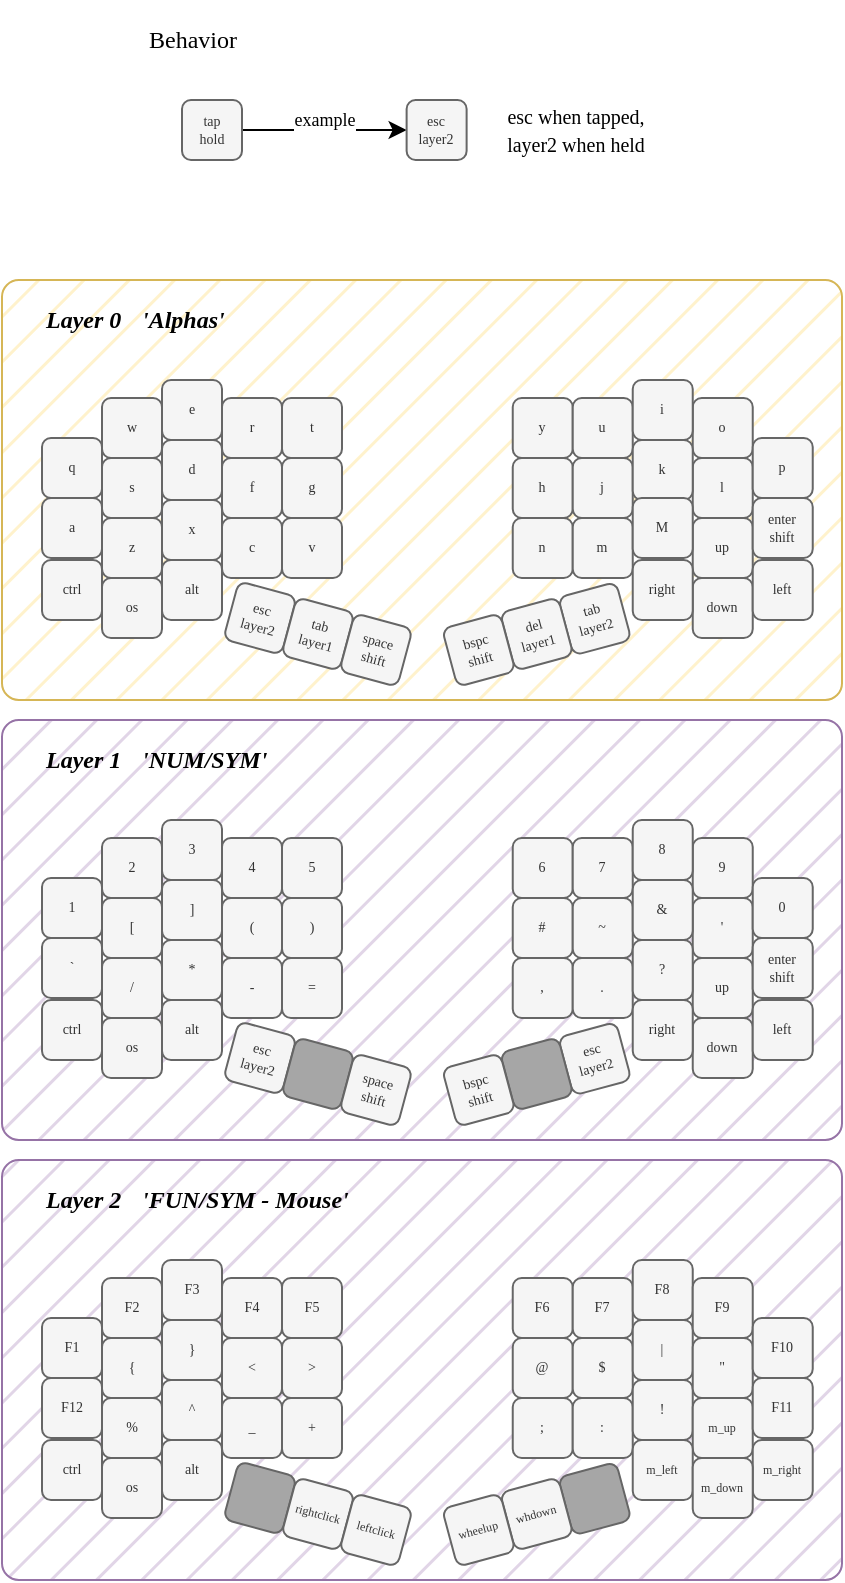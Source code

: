 <mxfile version="21.6.9" type="device">
  <diagram name="Pagina-1" id="CP48uRWRf2iVzJhP-7ib">
    <mxGraphModel dx="1155" dy="641" grid="1" gridSize="10" guides="1" tooltips="1" connect="1" arrows="1" fold="1" page="1" pageScale="1" pageWidth="827" pageHeight="1169" math="0" shadow="0">
      <root>
        <mxCell id="0" />
        <mxCell id="1" parent="0" />
        <mxCell id="P8fs_v2lmVW-Hmvv1wTS-100" value="" style="rounded=1;whiteSpace=wrap;html=1;shadow=0;arcSize=4;fillColor=#e1d5e7;strokeColor=#9673a6;glass=0;fillStyle=hatch;fontFamily=Poppins;fontSource=https%3A%2F%2Ffonts.googleapis.com%2Fcss%3Ffamily%3DPoppins;" parent="1" vertex="1">
          <mxGeometry x="100" y="640" width="420" height="210" as="geometry" />
        </mxCell>
        <mxCell id="W9po3mfyd_u9onLCYTtr-115" value="" style="group;fillStyle=hatch;rounded=1;arcSize=5;fontSize=7;fontFamily=Poppins;fontSource=https%3A%2F%2Ffonts.googleapis.com%2Fcss%3Ffamily%3DPoppins;" parent="1" vertex="1" connectable="0">
          <mxGeometry x="120" y="420" width="400" height="206.69" as="geometry" />
        </mxCell>
        <mxCell id="P8fs_v2lmVW-Hmvv1wTS-99" value="" style="rounded=1;whiteSpace=wrap;html=1;shadow=0;arcSize=4;fillColor=#e1d5e7;strokeColor=#9673a6;glass=0;fillStyle=hatch;fontFamily=Poppins;fontSource=https%3A%2F%2Ffonts.googleapis.com%2Fcss%3Ffamily%3DPoppins;" parent="W9po3mfyd_u9onLCYTtr-115" vertex="1">
          <mxGeometry x="-20" y="-2.22e-15" width="420" height="210" as="geometry" />
        </mxCell>
        <mxCell id="W9po3mfyd_u9onLCYTtr-72" value="," style="group;fontSize=7;verticalAlign=middle;fontStyle=0;fontFamily=Poppins;fontSource=https%3A%2F%2Ffonts.googleapis.com%2Fcss%3Ffamily%3DPoppins;" parent="W9po3mfyd_u9onLCYTtr-115" vertex="1" connectable="0">
          <mxGeometry x="199.999" y="59" width="185.371" height="144.371" as="geometry" />
        </mxCell>
        <mxCell id="W9po3mfyd_u9onLCYTtr-73" value="6" style="rounded=1;whiteSpace=wrap;html=1;fontSize=7;verticalAlign=middle;fontStyle=0;fontFamily=Poppins;fillColor=#f5f5f5;fontColor=#333333;strokeColor=#666666;fontSource=https%3A%2F%2Ffonts.googleapis.com%2Fcss%3Ffamily%3DPoppins;" parent="W9po3mfyd_u9onLCYTtr-72" vertex="1">
          <mxGeometry x="35.371" width="30" height="30" as="geometry" />
        </mxCell>
        <mxCell id="W9po3mfyd_u9onLCYTtr-74" value="#" style="rounded=1;whiteSpace=wrap;html=1;fontSize=7;verticalAlign=middle;fontStyle=0;fontFamily=Poppins;fillColor=#f5f5f5;fontColor=#333333;strokeColor=#666666;fontSource=https%3A%2F%2Ffonts.googleapis.com%2Fcss%3Ffamily%3DPoppins;" parent="W9po3mfyd_u9onLCYTtr-72" vertex="1">
          <mxGeometry x="35.371" y="30" width="30" height="30" as="geometry" />
        </mxCell>
        <mxCell id="W9po3mfyd_u9onLCYTtr-75" value="," style="rounded=1;whiteSpace=wrap;html=1;fontSize=7;verticalAlign=middle;fontStyle=0;fontFamily=Poppins;fillColor=#f5f5f5;fontColor=#333333;strokeColor=#666666;fontSource=https%3A%2F%2Ffonts.googleapis.com%2Fcss%3Ffamily%3DPoppins;" parent="W9po3mfyd_u9onLCYTtr-72" vertex="1">
          <mxGeometry x="35.371" y="60" width="30" height="30" as="geometry" />
        </mxCell>
        <mxCell id="W9po3mfyd_u9onLCYTtr-76" value="7" style="rounded=1;whiteSpace=wrap;html=1;fontSize=7;verticalAlign=middle;fontStyle=0;fontFamily=Poppins;fillColor=#f5f5f5;fontColor=#333333;strokeColor=#666666;fontSource=https%3A%2F%2Ffonts.googleapis.com%2Fcss%3Ffamily%3DPoppins;" parent="W9po3mfyd_u9onLCYTtr-72" vertex="1">
          <mxGeometry x="65.371" width="30" height="30" as="geometry" />
        </mxCell>
        <mxCell id="W9po3mfyd_u9onLCYTtr-77" value="~" style="rounded=1;whiteSpace=wrap;html=1;fontSize=7;verticalAlign=middle;fontStyle=0;fontFamily=Poppins;fillColor=#f5f5f5;fontColor=#333333;strokeColor=#666666;fontSource=https%3A%2F%2Ffonts.googleapis.com%2Fcss%3Ffamily%3DPoppins;" parent="W9po3mfyd_u9onLCYTtr-72" vertex="1">
          <mxGeometry x="65.371" y="30" width="30" height="30" as="geometry" />
        </mxCell>
        <mxCell id="W9po3mfyd_u9onLCYTtr-78" value="." style="rounded=1;whiteSpace=wrap;html=1;fontSize=7;verticalAlign=middle;fontStyle=0;fontFamily=Poppins;fillColor=#f5f5f5;fontColor=#333333;strokeColor=#666666;fontSource=https%3A%2F%2Ffonts.googleapis.com%2Fcss%3Ffamily%3DPoppins;" parent="W9po3mfyd_u9onLCYTtr-72" vertex="1">
          <mxGeometry x="65.371" y="60" width="30" height="30" as="geometry" />
        </mxCell>
        <mxCell id="W9po3mfyd_u9onLCYTtr-82" value="9" style="rounded=1;whiteSpace=wrap;html=1;fontSize=7;verticalAlign=middle;fontStyle=0;fontFamily=Poppins;fillColor=#f5f5f5;fontColor=#333333;strokeColor=#666666;fontSource=https%3A%2F%2Ffonts.googleapis.com%2Fcss%3Ffamily%3DPoppins;" parent="W9po3mfyd_u9onLCYTtr-72" vertex="1">
          <mxGeometry x="125.371" width="30" height="30" as="geometry" />
        </mxCell>
        <mxCell id="W9po3mfyd_u9onLCYTtr-83" value="&#39;" style="rounded=1;whiteSpace=wrap;html=1;fontSize=7;verticalAlign=middle;fontStyle=0;fontFamily=Poppins;fillColor=#f5f5f5;fontColor=#333333;strokeColor=#666666;fontSource=https%3A%2F%2Ffonts.googleapis.com%2Fcss%3Ffamily%3DPoppins;" parent="W9po3mfyd_u9onLCYTtr-72" vertex="1">
          <mxGeometry x="125.371" y="30" width="30" height="30" as="geometry" />
        </mxCell>
        <mxCell id="W9po3mfyd_u9onLCYTtr-84" value="up" style="rounded=1;whiteSpace=wrap;html=1;fontSize=7;verticalAlign=middle;fontStyle=0;fontFamily=Poppins;fillColor=#f5f5f5;fontColor=#333333;strokeColor=#666666;fontSource=https%3A%2F%2Ffonts.googleapis.com%2Fcss%3Ffamily%3DPoppins;" parent="W9po3mfyd_u9onLCYTtr-72" vertex="1">
          <mxGeometry x="125.371" y="60" width="30" height="30" as="geometry" />
        </mxCell>
        <mxCell id="W9po3mfyd_u9onLCYTtr-85" value="0" style="rounded=1;whiteSpace=wrap;html=1;fontSize=7;verticalAlign=middle;fontStyle=0;fontFamily=Poppins;fillColor=#f5f5f5;fontColor=#333333;strokeColor=#666666;fontSource=https%3A%2F%2Ffonts.googleapis.com%2Fcss%3Ffamily%3DPoppins;" parent="W9po3mfyd_u9onLCYTtr-72" vertex="1">
          <mxGeometry x="155.371" y="20" width="30" height="30" as="geometry" />
        </mxCell>
        <mxCell id="W9po3mfyd_u9onLCYTtr-86" value="enter&lt;br&gt;shift" style="rounded=1;whiteSpace=wrap;html=1;fontSize=7;verticalAlign=middle;fontStyle=0;fontFamily=Poppins;fillColor=#f5f5f5;fontColor=#333333;strokeColor=#666666;fontSource=https%3A%2F%2Ffonts.googleapis.com%2Fcss%3Ffamily%3DPoppins;" parent="W9po3mfyd_u9onLCYTtr-72" vertex="1">
          <mxGeometry x="155.37" y="50" width="30" height="30" as="geometry" />
        </mxCell>
        <mxCell id="W9po3mfyd_u9onLCYTtr-89" value="down" style="rounded=1;whiteSpace=wrap;html=1;fontSize=7;verticalAlign=middle;fontStyle=0;fontFamily=Poppins;fillColor=#f5f5f5;fontColor=#333333;strokeColor=#666666;fontSource=https%3A%2F%2Ffonts.googleapis.com%2Fcss%3Ffamily%3DPoppins;" parent="W9po3mfyd_u9onLCYTtr-72" vertex="1">
          <mxGeometry x="125.371" y="90" width="30" height="30" as="geometry" />
        </mxCell>
        <mxCell id="W9po3mfyd_u9onLCYTtr-90" value="esc&lt;br style=&quot;border-color: var(--border-color);&quot;&gt;layer2" style="rounded=1;whiteSpace=wrap;html=1;rotation=-15;fontSize=7;verticalAlign=middle;fontStyle=0;fontFamily=Poppins;fillColor=#f5f5f5;fontColor=#333333;strokeColor=#666666;fontSource=https%3A%2F%2Ffonts.googleapis.com%2Fcss%3Ffamily%3DPoppins;" parent="W9po3mfyd_u9onLCYTtr-72" vertex="1">
          <mxGeometry x="61.371" y="95.37" width="30" height="30" as="geometry" />
        </mxCell>
        <mxCell id="W9po3mfyd_u9onLCYTtr-91" value="" style="rounded=1;whiteSpace=wrap;html=1;rotation=-15;fontSize=7;verticalAlign=middle;fontStyle=0;fontFamily=Poppins;fillColor=#a6a6a6;fontColor=#333333;strokeColor=#666666;fontSource=https%3A%2F%2Ffonts.googleapis.com%2Fcss%3Ffamily%3DPoppins;" parent="W9po3mfyd_u9onLCYTtr-72" vertex="1">
          <mxGeometry x="32.371" y="103" width="30" height="30" as="geometry" />
        </mxCell>
        <mxCell id="W9po3mfyd_u9onLCYTtr-92" value="bspc&lt;br&gt;shift" style="rounded=1;whiteSpace=wrap;html=1;rotation=-15;fontSize=7;verticalAlign=middle;fontStyle=0;fontFamily=Poppins;fillColor=#f5f5f5;fontColor=#333333;strokeColor=#666666;fontSource=https%3A%2F%2Ffonts.googleapis.com%2Fcss%3Ffamily%3DPoppins;" parent="W9po3mfyd_u9onLCYTtr-72" vertex="1">
          <mxGeometry x="3.371" y="111" width="30" height="30" as="geometry" />
        </mxCell>
        <mxCell id="W9po3mfyd_u9onLCYTtr-93" value="" style="group;fontSize=7;verticalAlign=middle;fontStyle=0;fontFamily=Poppins;fontSource=https%3A%2F%2Ffonts.googleapis.com%2Fcss%3Ffamily%3DPoppins;" parent="W9po3mfyd_u9onLCYTtr-115" vertex="1" connectable="0">
          <mxGeometry y="59" width="185.371" height="144.371" as="geometry" />
        </mxCell>
        <mxCell id="W9po3mfyd_u9onLCYTtr-94" value="2" style="rounded=1;whiteSpace=wrap;html=1;container=0;fontSize=7;verticalAlign=middle;fontStyle=0;fontFamily=Poppins;fillColor=#f5f5f5;fontColor=#333333;strokeColor=#666666;fontSource=https%3A%2F%2Ffonts.googleapis.com%2Fcss%3Ffamily%3DPoppins;" parent="W9po3mfyd_u9onLCYTtr-93" vertex="1">
          <mxGeometry x="30" width="30" height="30" as="geometry" />
        </mxCell>
        <mxCell id="W9po3mfyd_u9onLCYTtr-95" value="[" style="rounded=1;whiteSpace=wrap;html=1;container=0;fontSize=7;verticalAlign=middle;fontStyle=0;fontFamily=Poppins;fillColor=#f5f5f5;fontColor=#333333;strokeColor=#666666;fontSource=https%3A%2F%2Ffonts.googleapis.com%2Fcss%3Ffamily%3DPoppins;" parent="W9po3mfyd_u9onLCYTtr-93" vertex="1">
          <mxGeometry x="30" y="30" width="30" height="30" as="geometry" />
        </mxCell>
        <mxCell id="W9po3mfyd_u9onLCYTtr-96" value="/" style="rounded=1;whiteSpace=wrap;html=1;container=0;fontSize=7;verticalAlign=middle;fontStyle=0;fontFamily=Poppins;fillColor=#f5f5f5;fontColor=#333333;strokeColor=#666666;fontSource=https%3A%2F%2Ffonts.googleapis.com%2Fcss%3Ffamily%3DPoppins;" parent="W9po3mfyd_u9onLCYTtr-93" vertex="1">
          <mxGeometry x="30" y="60" width="30" height="30" as="geometry" />
        </mxCell>
        <mxCell id="W9po3mfyd_u9onLCYTtr-100" value="4" style="rounded=1;whiteSpace=wrap;html=1;container=0;fontSize=7;verticalAlign=middle;fontStyle=0;fontFamily=Poppins;fillColor=#f5f5f5;fontColor=#333333;strokeColor=#666666;fontSource=https%3A%2F%2Ffonts.googleapis.com%2Fcss%3Ffamily%3DPoppins;" parent="W9po3mfyd_u9onLCYTtr-93" vertex="1">
          <mxGeometry x="90" width="30" height="30" as="geometry" />
        </mxCell>
        <mxCell id="W9po3mfyd_u9onLCYTtr-101" value="(" style="rounded=1;whiteSpace=wrap;html=1;container=0;fontSize=7;verticalAlign=middle;fontStyle=0;fontFamily=Poppins;fillColor=#f5f5f5;fontColor=#333333;strokeColor=#666666;fontSource=https%3A%2F%2Ffonts.googleapis.com%2Fcss%3Ffamily%3DPoppins;" parent="W9po3mfyd_u9onLCYTtr-93" vertex="1">
          <mxGeometry x="90" y="30" width="30" height="30" as="geometry" />
        </mxCell>
        <mxCell id="W9po3mfyd_u9onLCYTtr-102" value="-" style="rounded=1;whiteSpace=wrap;html=1;container=0;fontSize=7;verticalAlign=middle;fontStyle=0;fontFamily=Poppins;fillColor=#f5f5f5;fontColor=#333333;strokeColor=#666666;fontSource=https%3A%2F%2Ffonts.googleapis.com%2Fcss%3Ffamily%3DPoppins;" parent="W9po3mfyd_u9onLCYTtr-93" vertex="1">
          <mxGeometry x="90" y="60" width="30" height="30" as="geometry" />
        </mxCell>
        <mxCell id="W9po3mfyd_u9onLCYTtr-103" value="5" style="rounded=1;whiteSpace=wrap;html=1;container=0;fontSize=7;verticalAlign=middle;fontStyle=0;fontFamily=Poppins;fillColor=#f5f5f5;fontColor=#333333;strokeColor=#666666;fontSource=https%3A%2F%2Ffonts.googleapis.com%2Fcss%3Ffamily%3DPoppins;" parent="W9po3mfyd_u9onLCYTtr-93" vertex="1">
          <mxGeometry x="120" width="30" height="30" as="geometry" />
        </mxCell>
        <mxCell id="W9po3mfyd_u9onLCYTtr-104" value=")" style="rounded=1;whiteSpace=wrap;html=1;container=0;fontSize=7;verticalAlign=middle;fontStyle=0;fontFamily=Poppins;fillColor=#f5f5f5;fontColor=#333333;strokeColor=#666666;fontSource=https%3A%2F%2Ffonts.googleapis.com%2Fcss%3Ffamily%3DPoppins;" parent="W9po3mfyd_u9onLCYTtr-93" vertex="1">
          <mxGeometry x="120" y="30" width="30" height="30" as="geometry" />
        </mxCell>
        <mxCell id="W9po3mfyd_u9onLCYTtr-105" value="=" style="rounded=1;whiteSpace=wrap;html=1;container=0;fontSize=7;verticalAlign=middle;fontStyle=0;fontFamily=Poppins;fillColor=#f5f5f5;fontColor=#333333;strokeColor=#666666;fontSource=https%3A%2F%2Ffonts.googleapis.com%2Fcss%3Ffamily%3DPoppins;" parent="W9po3mfyd_u9onLCYTtr-93" vertex="1">
          <mxGeometry x="120" y="60" width="30" height="30" as="geometry" />
        </mxCell>
        <mxCell id="W9po3mfyd_u9onLCYTtr-106" value="1" style="rounded=1;whiteSpace=wrap;html=1;container=0;fontSize=7;verticalAlign=middle;fontStyle=0;fontFamily=Poppins;fillColor=#f5f5f5;fontColor=#333333;strokeColor=#666666;fontSource=https%3A%2F%2Ffonts.googleapis.com%2Fcss%3Ffamily%3DPoppins;" parent="W9po3mfyd_u9onLCYTtr-93" vertex="1">
          <mxGeometry y="20" width="30" height="30" as="geometry" />
        </mxCell>
        <mxCell id="W9po3mfyd_u9onLCYTtr-107" value="`" style="rounded=1;whiteSpace=wrap;html=1;container=0;fontSize=7;verticalAlign=middle;fontStyle=0;fontFamily=Poppins;fillColor=#f5f5f5;fontColor=#333333;strokeColor=#666666;fontSource=https%3A%2F%2Ffonts.googleapis.com%2Fcss%3Ffamily%3DPoppins;" parent="W9po3mfyd_u9onLCYTtr-93" vertex="1">
          <mxGeometry y="50" width="30" height="30" as="geometry" />
        </mxCell>
        <mxCell id="W9po3mfyd_u9onLCYTtr-109" value="os" style="rounded=1;whiteSpace=wrap;html=1;container=0;fontSize=7;verticalAlign=middle;fontStyle=0;fontFamily=Poppins;fillColor=#f5f5f5;fontColor=#333333;strokeColor=#666666;fontSource=https%3A%2F%2Ffonts.googleapis.com%2Fcss%3Ffamily%3DPoppins;" parent="W9po3mfyd_u9onLCYTtr-93" vertex="1">
          <mxGeometry x="30" y="90" width="30" height="30" as="geometry" />
        </mxCell>
        <mxCell id="W9po3mfyd_u9onLCYTtr-111" value="esc&lt;br style=&quot;border-color: var(--border-color);&quot;&gt;layer2" style="rounded=1;whiteSpace=wrap;html=1;rotation=15;container=0;fontSize=7;verticalAlign=middle;fontStyle=0;fontFamily=Poppins;fillColor=#f5f5f5;fontColor=#333333;strokeColor=#666666;fontSource=https%3A%2F%2Ffonts.googleapis.com%2Fcss%3Ffamily%3DPoppins;" parent="W9po3mfyd_u9onLCYTtr-93" vertex="1">
          <mxGeometry x="94" y="95" width="30" height="30" as="geometry" />
        </mxCell>
        <mxCell id="W9po3mfyd_u9onLCYTtr-112" value="&lt;br style=&quot;border-color: var(--border-color); font-size: 7px;&quot;&gt;" style="rounded=1;whiteSpace=wrap;html=1;rotation=15;container=0;fontSize=7;verticalAlign=middle;fontStyle=0;fontFamily=Poppins;fillColor=#a6a6a6;fontColor=#333333;strokeColor=#666666;fontSource=https%3A%2F%2Ffonts.googleapis.com%2Fcss%3Ffamily%3DPoppins;" parent="W9po3mfyd_u9onLCYTtr-93" vertex="1">
          <mxGeometry x="123" y="103" width="30" height="30" as="geometry" />
        </mxCell>
        <mxCell id="W9po3mfyd_u9onLCYTtr-113" value="space&lt;br&gt;shift" style="rounded=1;whiteSpace=wrap;html=1;rotation=15;container=0;fontSize=7;verticalAlign=middle;fontStyle=0;fontFamily=Poppins;fillColor=#f5f5f5;fontColor=#333333;strokeColor=#666666;fontSource=https%3A%2F%2Ffonts.googleapis.com%2Fcss%3Ffamily%3DPoppins;" parent="W9po3mfyd_u9onLCYTtr-93" vertex="1">
          <mxGeometry x="152" y="111" width="30" height="30" as="geometry" />
        </mxCell>
        <mxCell id="W9po3mfyd_u9onLCYTtr-114" value="Layer 1&lt;span style=&quot;white-space: pre;&quot;&gt;&#x9;&lt;/span&gt;&#39;NUM/SYM&#39;" style="text;html=1;verticalAlign=middle;align=left;fontFamily=Poppins;fontSource=https%3A%2F%2Ffonts.googleapis.com%2Fcss%3Ffamily%3DPoppins;fontStyle=3" parent="W9po3mfyd_u9onLCYTtr-115" vertex="1">
          <mxGeometry width="200" height="40" as="geometry" />
        </mxCell>
        <mxCell id="W9po3mfyd_u9onLCYTtr-108" value="ctrl" style="rounded=1;whiteSpace=wrap;html=1;container=0;fontSize=7;verticalAlign=middle;fontStyle=0;fontFamily=Poppins;fillColor=#f5f5f5;fontColor=#333333;strokeColor=#666666;fontSource=https%3A%2F%2Ffonts.googleapis.com%2Fcss%3Ffamily%3DPoppins;" parent="W9po3mfyd_u9onLCYTtr-115" vertex="1">
          <mxGeometry y="140" width="30" height="30" as="geometry" />
        </mxCell>
        <mxCell id="W9po3mfyd_u9onLCYTtr-110" value="alt" style="rounded=1;whiteSpace=wrap;html=1;container=0;fontSize=7;verticalAlign=middle;fontStyle=0;fontFamily=Poppins;fillColor=#f5f5f5;fontColor=#333333;strokeColor=#666666;fontSource=https%3A%2F%2Ffonts.googleapis.com%2Fcss%3Ffamily%3DPoppins;" parent="W9po3mfyd_u9onLCYTtr-115" vertex="1">
          <mxGeometry x="60" y="140" width="30" height="30" as="geometry" />
        </mxCell>
        <mxCell id="W9po3mfyd_u9onLCYTtr-99" value="*" style="rounded=1;whiteSpace=wrap;html=1;container=0;fontSize=7;verticalAlign=middle;fontStyle=0;fontFamily=Poppins;fillColor=#f5f5f5;fontColor=#333333;strokeColor=#666666;fontSource=https%3A%2F%2Ffonts.googleapis.com%2Fcss%3Ffamily%3DPoppins;" parent="W9po3mfyd_u9onLCYTtr-115" vertex="1">
          <mxGeometry x="60" y="110" width="30" height="30" as="geometry" />
        </mxCell>
        <mxCell id="W9po3mfyd_u9onLCYTtr-98" value="]" style="rounded=1;whiteSpace=wrap;html=1;container=0;fontSize=7;verticalAlign=middle;fontStyle=0;fontFamily=Poppins;fillColor=#f5f5f5;fontColor=#333333;strokeColor=#666666;fontSource=https%3A%2F%2Ffonts.googleapis.com%2Fcss%3Ffamily%3DPoppins;" parent="W9po3mfyd_u9onLCYTtr-115" vertex="1">
          <mxGeometry x="60" y="80" width="30" height="30" as="geometry" />
        </mxCell>
        <mxCell id="W9po3mfyd_u9onLCYTtr-97" value="3" style="rounded=1;whiteSpace=wrap;html=1;container=0;fontSize=7;verticalAlign=middle;fontStyle=0;fontFamily=Poppins;fillColor=#f5f5f5;fontColor=#333333;strokeColor=#666666;fontSource=https%3A%2F%2Ffonts.googleapis.com%2Fcss%3Ffamily%3DPoppins;" parent="W9po3mfyd_u9onLCYTtr-115" vertex="1">
          <mxGeometry x="60" y="50" width="30" height="30" as="geometry" />
        </mxCell>
        <mxCell id="W9po3mfyd_u9onLCYTtr-87" value="left" style="rounded=1;whiteSpace=wrap;html=1;fontSize=7;verticalAlign=middle;fontStyle=0;fontFamily=Poppins;fillColor=#f5f5f5;fontColor=#333333;strokeColor=#666666;fontSource=https%3A%2F%2Ffonts.googleapis.com%2Fcss%3Ffamily%3DPoppins;" parent="W9po3mfyd_u9onLCYTtr-115" vertex="1">
          <mxGeometry x="355.37" y="140" width="30" height="30" as="geometry" />
        </mxCell>
        <mxCell id="W9po3mfyd_u9onLCYTtr-88" value="right" style="rounded=1;whiteSpace=wrap;html=1;fontSize=7;verticalAlign=middle;fontStyle=0;fontFamily=Poppins;fillColor=#f5f5f5;fontColor=#333333;strokeColor=#666666;fontSource=https%3A%2F%2Ffonts.googleapis.com%2Fcss%3Ffamily%3DPoppins;" parent="W9po3mfyd_u9onLCYTtr-115" vertex="1">
          <mxGeometry x="295.37" y="140" width="30" height="30" as="geometry" />
        </mxCell>
        <mxCell id="W9po3mfyd_u9onLCYTtr-81" value="?" style="rounded=1;whiteSpace=wrap;html=1;fontSize=7;verticalAlign=middle;fontStyle=0;fontFamily=Poppins;fillColor=#f5f5f5;fontColor=#333333;strokeColor=#666666;fontSource=https%3A%2F%2Ffonts.googleapis.com%2Fcss%3Ffamily%3DPoppins;" parent="W9po3mfyd_u9onLCYTtr-115" vertex="1">
          <mxGeometry x="295.37" y="110" width="30" height="30" as="geometry" />
        </mxCell>
        <mxCell id="W9po3mfyd_u9onLCYTtr-80" value="&amp;amp;" style="rounded=1;whiteSpace=wrap;html=1;fontSize=7;verticalAlign=middle;fontStyle=0;fontFamily=Poppins;fillColor=#f5f5f5;fontColor=#333333;strokeColor=#666666;fontSource=https%3A%2F%2Ffonts.googleapis.com%2Fcss%3Ffamily%3DPoppins;" parent="W9po3mfyd_u9onLCYTtr-115" vertex="1">
          <mxGeometry x="295.37" y="80" width="30" height="30" as="geometry" />
        </mxCell>
        <mxCell id="W9po3mfyd_u9onLCYTtr-79" value="8" style="rounded=1;whiteSpace=wrap;html=1;fontSize=7;verticalAlign=middle;fontStyle=0;fontFamily=Poppins;fillColor=#f5f5f5;fontColor=#333333;strokeColor=#666666;fontSource=https%3A%2F%2Ffonts.googleapis.com%2Fcss%3Ffamily%3DPoppins;" parent="W9po3mfyd_u9onLCYTtr-115" vertex="1">
          <mxGeometry x="295.37" y="50" width="30" height="30" as="geometry" />
        </mxCell>
        <mxCell id="W9po3mfyd_u9onLCYTtr-116" value="" style="group;fillStyle=hatch;rounded=1;arcSize=6;glass=0;shadow=0;fontSize=7;fontFamily=Poppins;fontSource=https%3A%2F%2Ffonts.googleapis.com%2Fcss%3Ffamily%3DPoppins;" parent="1" vertex="1" connectable="0">
          <mxGeometry x="120" y="200" width="400" height="210" as="geometry" />
        </mxCell>
        <mxCell id="P8fs_v2lmVW-Hmvv1wTS-98" value="" style="rounded=1;whiteSpace=wrap;html=1;shadow=0;arcSize=4;fillColor=#fff2cc;strokeColor=#d6b656;glass=0;fillStyle=hatch;fontFamily=Poppins;fontSource=https%3A%2F%2Ffonts.googleapis.com%2Fcss%3Ffamily%3DPoppins;" parent="W9po3mfyd_u9onLCYTtr-116" vertex="1">
          <mxGeometry x="-20" width="420" height="210" as="geometry" />
        </mxCell>
        <mxCell id="W9po3mfyd_u9onLCYTtr-69" value="" style="group;fontSize=7;verticalAlign=middle;fontStyle=0;fontFamily=Poppins;fontSource=https%3A%2F%2Ffonts.googleapis.com%2Fcss%3Ffamily%3DPoppins;" parent="W9po3mfyd_u9onLCYTtr-116" vertex="1" connectable="0">
          <mxGeometry x="199.999" y="59" width="185.371" height="144.371" as="geometry" />
        </mxCell>
        <mxCell id="W9po3mfyd_u9onLCYTtr-47" value="y" style="rounded=1;whiteSpace=wrap;html=1;fontSize=7;verticalAlign=middle;fontStyle=0;fontFamily=Poppins;fillColor=#f5f5f5;fontColor=#333333;strokeColor=#666666;fontSource=https%3A%2F%2Ffonts.googleapis.com%2Fcss%3Ffamily%3DPoppins;" parent="W9po3mfyd_u9onLCYTtr-69" vertex="1">
          <mxGeometry x="35.371" width="30" height="30" as="geometry" />
        </mxCell>
        <mxCell id="W9po3mfyd_u9onLCYTtr-48" value="h" style="rounded=1;whiteSpace=wrap;html=1;fontSize=7;verticalAlign=middle;fontStyle=0;fontFamily=Poppins;fillColor=#f5f5f5;fontColor=#333333;strokeColor=#666666;fontSource=https%3A%2F%2Ffonts.googleapis.com%2Fcss%3Ffamily%3DPoppins;" parent="W9po3mfyd_u9onLCYTtr-69" vertex="1">
          <mxGeometry x="35.371" y="30" width="30" height="30" as="geometry" />
        </mxCell>
        <mxCell id="W9po3mfyd_u9onLCYTtr-49" value="n" style="rounded=1;whiteSpace=wrap;html=1;fontSize=7;verticalAlign=middle;fontStyle=0;fontFamily=Poppins;fillColor=#f5f5f5;fontColor=#333333;strokeColor=#666666;fontSource=https%3A%2F%2Ffonts.googleapis.com%2Fcss%3Ffamily%3DPoppins;" parent="W9po3mfyd_u9onLCYTtr-69" vertex="1">
          <mxGeometry x="35.371" y="60" width="30" height="30" as="geometry" />
        </mxCell>
        <mxCell id="W9po3mfyd_u9onLCYTtr-50" value="u" style="rounded=1;whiteSpace=wrap;html=1;fontSize=7;verticalAlign=middle;fontStyle=0;fontFamily=Poppins;fillColor=#f5f5f5;fontColor=#333333;strokeColor=#666666;fontSource=https%3A%2F%2Ffonts.googleapis.com%2Fcss%3Ffamily%3DPoppins;" parent="W9po3mfyd_u9onLCYTtr-69" vertex="1">
          <mxGeometry x="65.371" width="30" height="30" as="geometry" />
        </mxCell>
        <mxCell id="W9po3mfyd_u9onLCYTtr-51" value="j" style="rounded=1;whiteSpace=wrap;html=1;fontSize=7;verticalAlign=middle;fontStyle=0;fontFamily=Poppins;fillColor=#f5f5f5;fontColor=#333333;strokeColor=#666666;fontSource=https%3A%2F%2Ffonts.googleapis.com%2Fcss%3Ffamily%3DPoppins;" parent="W9po3mfyd_u9onLCYTtr-69" vertex="1">
          <mxGeometry x="65.371" y="30" width="30" height="30" as="geometry" />
        </mxCell>
        <mxCell id="W9po3mfyd_u9onLCYTtr-52" value="m" style="rounded=1;whiteSpace=wrap;html=1;fontSize=7;verticalAlign=middle;fontStyle=0;fontFamily=Poppins;fillColor=#f5f5f5;fontColor=#333333;strokeColor=#666666;fontSource=https%3A%2F%2Ffonts.googleapis.com%2Fcss%3Ffamily%3DPoppins;" parent="W9po3mfyd_u9onLCYTtr-69" vertex="1">
          <mxGeometry x="65.371" y="60" width="30" height="30" as="geometry" />
        </mxCell>
        <mxCell id="W9po3mfyd_u9onLCYTtr-56" value="o" style="rounded=1;whiteSpace=wrap;html=1;fontSize=7;verticalAlign=middle;fontStyle=0;fontFamily=Poppins;fillColor=#f5f5f5;fontColor=#333333;strokeColor=#666666;fontSource=https%3A%2F%2Ffonts.googleapis.com%2Fcss%3Ffamily%3DPoppins;" parent="W9po3mfyd_u9onLCYTtr-69" vertex="1">
          <mxGeometry x="125.371" width="30" height="30" as="geometry" />
        </mxCell>
        <mxCell id="W9po3mfyd_u9onLCYTtr-57" value="l" style="rounded=1;whiteSpace=wrap;html=1;fontSize=7;verticalAlign=middle;fontStyle=0;fontFamily=Poppins;fillColor=#f5f5f5;fontColor=#333333;strokeColor=#666666;fontSource=https%3A%2F%2Ffonts.googleapis.com%2Fcss%3Ffamily%3DPoppins;" parent="W9po3mfyd_u9onLCYTtr-69" vertex="1">
          <mxGeometry x="125.371" y="30" width="30" height="30" as="geometry" />
        </mxCell>
        <mxCell id="W9po3mfyd_u9onLCYTtr-58" value="up" style="rounded=1;whiteSpace=wrap;html=1;fontSize=7;verticalAlign=middle;fontStyle=0;fontFamily=Poppins;fillColor=#f5f5f5;fontColor=#333333;strokeColor=#666666;fontSource=https%3A%2F%2Ffonts.googleapis.com%2Fcss%3Ffamily%3DPoppins;" parent="W9po3mfyd_u9onLCYTtr-69" vertex="1">
          <mxGeometry x="125.371" y="60" width="30" height="30" as="geometry" />
        </mxCell>
        <mxCell id="W9po3mfyd_u9onLCYTtr-59" value="p" style="rounded=1;whiteSpace=wrap;html=1;fontSize=7;verticalAlign=middle;fontStyle=0;fontFamily=Poppins;fillColor=#f5f5f5;fontColor=#333333;strokeColor=#666666;fontSource=https%3A%2F%2Ffonts.googleapis.com%2Fcss%3Ffamily%3DPoppins;" parent="W9po3mfyd_u9onLCYTtr-69" vertex="1">
          <mxGeometry x="155.371" y="20" width="30" height="30" as="geometry" />
        </mxCell>
        <mxCell id="W9po3mfyd_u9onLCYTtr-60" value="enter&lt;br style=&quot;font-size: 7px;&quot;&gt;shift" style="rounded=1;whiteSpace=wrap;html=1;fontSize=7;verticalAlign=middle;fontStyle=0;fontFamily=Poppins;fillColor=#f5f5f5;fontColor=#333333;strokeColor=#666666;fontSource=https%3A%2F%2Ffonts.googleapis.com%2Fcss%3Ffamily%3DPoppins;" parent="W9po3mfyd_u9onLCYTtr-69" vertex="1">
          <mxGeometry x="155.37" y="50" width="30" height="30" as="geometry" />
        </mxCell>
        <mxCell id="W9po3mfyd_u9onLCYTtr-63" value="down" style="rounded=1;whiteSpace=wrap;html=1;fontSize=7;verticalAlign=middle;fontStyle=0;fontFamily=Poppins;fillColor=#f5f5f5;fontColor=#333333;strokeColor=#666666;fontSource=https%3A%2F%2Ffonts.googleapis.com%2Fcss%3Ffamily%3DPoppins;" parent="W9po3mfyd_u9onLCYTtr-69" vertex="1">
          <mxGeometry x="125.371" y="90" width="30" height="30" as="geometry" />
        </mxCell>
        <mxCell id="W9po3mfyd_u9onLCYTtr-64" value="tab&lt;br style=&quot;font-size: 7px;&quot;&gt;layer2" style="rounded=1;whiteSpace=wrap;html=1;rotation=-15;fontSize=7;verticalAlign=middle;fontStyle=0;fontFamily=Poppins;fillColor=#f5f5f5;fontColor=#333333;strokeColor=#666666;fontSource=https%3A%2F%2Ffonts.googleapis.com%2Fcss%3Ffamily%3DPoppins;" parent="W9po3mfyd_u9onLCYTtr-69" vertex="1">
          <mxGeometry x="61.371" y="95.37" width="30" height="30" as="geometry" />
        </mxCell>
        <mxCell id="W9po3mfyd_u9onLCYTtr-65" value="del&lt;br style=&quot;font-size: 7px;&quot;&gt;layer1" style="rounded=1;whiteSpace=wrap;html=1;rotation=-15;fontSize=7;verticalAlign=middle;fontStyle=0;fontFamily=Poppins;fillColor=#f5f5f5;fontColor=#333333;strokeColor=#666666;fontSource=https%3A%2F%2Ffonts.googleapis.com%2Fcss%3Ffamily%3DPoppins;" parent="W9po3mfyd_u9onLCYTtr-69" vertex="1">
          <mxGeometry x="32.371" y="103" width="30" height="30" as="geometry" />
        </mxCell>
        <mxCell id="W9po3mfyd_u9onLCYTtr-67" value="bspc&lt;br style=&quot;font-size: 7px;&quot;&gt;shift" style="rounded=1;whiteSpace=wrap;html=1;rotation=-15;fontSize=7;verticalAlign=middle;fontStyle=0;fontFamily=Poppins;fillColor=#f5f5f5;fontColor=#333333;strokeColor=#666666;fontSource=https%3A%2F%2Ffonts.googleapis.com%2Fcss%3Ffamily%3DPoppins;" parent="W9po3mfyd_u9onLCYTtr-69" vertex="1">
          <mxGeometry x="3.371" y="111" width="30" height="30" as="geometry" />
        </mxCell>
        <mxCell id="W9po3mfyd_u9onLCYTtr-71" value="Layer 0&lt;span style=&quot;white-space: pre;&quot;&gt;&#x9;&lt;/span&gt;&#39;Alphas&#39;" style="text;strokeColor=none;fillColor=none;html=1;verticalAlign=middle;align=left;fontFamily=Poppins;fontSource=https%3A%2F%2Ffonts.googleapis.com%2Fcss%3Ffamily%3DPoppins;fontStyle=3" parent="W9po3mfyd_u9onLCYTtr-116" vertex="1">
          <mxGeometry width="190" height="40" as="geometry" />
        </mxCell>
        <mxCell id="W9po3mfyd_u9onLCYTtr-53" value="i" style="rounded=1;whiteSpace=wrap;html=1;fontSize=7;verticalAlign=middle;fontStyle=0;fontFamily=Poppins;fillColor=#f5f5f5;fontColor=#333333;strokeColor=#666666;fontSource=https%3A%2F%2Ffonts.googleapis.com%2Fcss%3Ffamily%3DPoppins;" parent="W9po3mfyd_u9onLCYTtr-116" vertex="1">
          <mxGeometry x="295.37" y="50" width="30" height="30" as="geometry" />
        </mxCell>
        <mxCell id="W9po3mfyd_u9onLCYTtr-54" value="k" style="rounded=1;whiteSpace=wrap;html=1;fontSize=7;verticalAlign=middle;fontStyle=0;fontFamily=Poppins;fillColor=#f5f5f5;fontColor=#333333;strokeColor=#666666;fontSource=https%3A%2F%2Ffonts.googleapis.com%2Fcss%3Ffamily%3DPoppins;" parent="W9po3mfyd_u9onLCYTtr-116" vertex="1">
          <mxGeometry x="295.37" y="80" width="30" height="30" as="geometry" />
        </mxCell>
        <mxCell id="W9po3mfyd_u9onLCYTtr-55" value="M" style="rounded=1;whiteSpace=wrap;html=1;fontSize=7;verticalAlign=middle;fontStyle=0;fontFamily=Poppins;fillColor=#f5f5f5;fontColor=#333333;strokeColor=#666666;fontSource=https%3A%2F%2Ffonts.googleapis.com%2Fcss%3Ffamily%3DPoppins;" parent="W9po3mfyd_u9onLCYTtr-116" vertex="1">
          <mxGeometry x="295.37" y="109" width="30" height="30" as="geometry" />
        </mxCell>
        <mxCell id="W9po3mfyd_u9onLCYTtr-62" value="right" style="rounded=1;whiteSpace=wrap;html=1;fontSize=7;verticalAlign=middle;fontStyle=0;fontFamily=Poppins;fillColor=#f5f5f5;fontColor=#333333;strokeColor=#666666;fontSource=https%3A%2F%2Ffonts.googleapis.com%2Fcss%3Ffamily%3DPoppins;" parent="W9po3mfyd_u9onLCYTtr-116" vertex="1">
          <mxGeometry x="295.37" y="140" width="30" height="30" as="geometry" />
        </mxCell>
        <mxCell id="W9po3mfyd_u9onLCYTtr-61" value="left" style="rounded=1;whiteSpace=wrap;html=1;fontSize=7;verticalAlign=middle;fontStyle=0;fontFamily=Poppins;fillColor=#f5f5f5;fontColor=#333333;strokeColor=#666666;fontSource=https%3A%2F%2Ffonts.googleapis.com%2Fcss%3Ffamily%3DPoppins;" parent="W9po3mfyd_u9onLCYTtr-116" vertex="1">
          <mxGeometry x="355.37" y="140" width="30" height="30" as="geometry" />
        </mxCell>
        <mxCell id="MILP-HIRvvkqn21aa2Kt-2" value="" style="group" vertex="1" connectable="0" parent="W9po3mfyd_u9onLCYTtr-116">
          <mxGeometry y="50" width="185.371" height="153.371" as="geometry" />
        </mxCell>
        <mxCell id="W9po3mfyd_u9onLCYTtr-17" value="ctrl" style="rounded=1;whiteSpace=wrap;html=1;container=0;fontSize=7;verticalAlign=middle;fontStyle=0;fontFamily=Poppins;fillColor=#f5f5f5;fontColor=#333333;strokeColor=#666666;fontSource=https%3A%2F%2Ffonts.googleapis.com%2Fcss%3Ffamily%3DPoppins;" parent="MILP-HIRvvkqn21aa2Kt-2" vertex="1">
          <mxGeometry y="90" width="30" height="30" as="geometry" />
        </mxCell>
        <mxCell id="MILP-HIRvvkqn21aa2Kt-1" value="" style="group" vertex="1" connectable="0" parent="MILP-HIRvvkqn21aa2Kt-2">
          <mxGeometry width="185.371" height="153.371" as="geometry" />
        </mxCell>
        <mxCell id="W9po3mfyd_u9onLCYTtr-70" value="" style="group;fontSize=7;verticalAlign=middle;fontStyle=0;fontFamily=Poppins;fontSource=https%3A%2F%2Ffonts.googleapis.com%2Fcss%3Ffamily%3DPoppins;" parent="MILP-HIRvvkqn21aa2Kt-1" vertex="1" connectable="0">
          <mxGeometry y="9" width="185.371" height="144.371" as="geometry" />
        </mxCell>
        <mxCell id="W9po3mfyd_u9onLCYTtr-1" value="w" style="rounded=1;whiteSpace=wrap;html=1;container=0;fontSize=7;verticalAlign=middle;fontStyle=0;fontFamily=Poppins;fillColor=#f5f5f5;fontColor=#333333;strokeColor=#666666;fontSource=https%3A%2F%2Ffonts.googleapis.com%2Fcss%3Ffamily%3DPoppins;" parent="W9po3mfyd_u9onLCYTtr-70" vertex="1">
          <mxGeometry x="30" width="30" height="30" as="geometry" />
        </mxCell>
        <mxCell id="W9po3mfyd_u9onLCYTtr-3" value="s" style="rounded=1;whiteSpace=wrap;html=1;container=0;fontSize=7;verticalAlign=middle;fontStyle=0;fontFamily=Poppins;fillColor=#f5f5f5;fontColor=#333333;strokeColor=#666666;fontSource=https%3A%2F%2Ffonts.googleapis.com%2Fcss%3Ffamily%3DPoppins;" parent="W9po3mfyd_u9onLCYTtr-70" vertex="1">
          <mxGeometry x="30" y="30" width="30" height="30" as="geometry" />
        </mxCell>
        <mxCell id="W9po3mfyd_u9onLCYTtr-4" value="z" style="rounded=1;whiteSpace=wrap;html=1;container=0;fontSize=7;verticalAlign=middle;fontStyle=0;fontFamily=Poppins;fillColor=#f5f5f5;fontColor=#333333;strokeColor=#666666;fontSource=https%3A%2F%2Ffonts.googleapis.com%2Fcss%3Ffamily%3DPoppins;" parent="W9po3mfyd_u9onLCYTtr-70" vertex="1">
          <mxGeometry x="30" y="60" width="30" height="30" as="geometry" />
        </mxCell>
        <mxCell id="W9po3mfyd_u9onLCYTtr-9" value="r" style="rounded=1;whiteSpace=wrap;html=1;container=0;fontSize=7;verticalAlign=middle;fontStyle=0;fontFamily=Poppins;fillColor=#f5f5f5;fontColor=#333333;strokeColor=#666666;fontSource=https%3A%2F%2Ffonts.googleapis.com%2Fcss%3Ffamily%3DPoppins;" parent="W9po3mfyd_u9onLCYTtr-70" vertex="1">
          <mxGeometry x="90" width="30" height="30" as="geometry" />
        </mxCell>
        <mxCell id="W9po3mfyd_u9onLCYTtr-10" value="f" style="rounded=1;whiteSpace=wrap;html=1;container=0;fontSize=7;verticalAlign=middle;fontStyle=0;fontFamily=Poppins;fillColor=#f5f5f5;fontColor=#333333;strokeColor=#666666;fontSource=https%3A%2F%2Ffonts.googleapis.com%2Fcss%3Ffamily%3DPoppins;" parent="W9po3mfyd_u9onLCYTtr-70" vertex="1">
          <mxGeometry x="90" y="30" width="30" height="30" as="geometry" />
        </mxCell>
        <mxCell id="W9po3mfyd_u9onLCYTtr-11" value="c" style="rounded=1;whiteSpace=wrap;html=1;container=0;fontSize=7;verticalAlign=middle;fontStyle=0;fontFamily=Poppins;fillColor=#f5f5f5;fontColor=#333333;strokeColor=#666666;fontSource=https%3A%2F%2Ffonts.googleapis.com%2Fcss%3Ffamily%3DPoppins;" parent="W9po3mfyd_u9onLCYTtr-70" vertex="1">
          <mxGeometry x="90" y="60" width="30" height="30" as="geometry" />
        </mxCell>
        <mxCell id="W9po3mfyd_u9onLCYTtr-12" value="t" style="rounded=1;whiteSpace=wrap;html=1;container=0;fontSize=7;verticalAlign=middle;fontStyle=0;fontFamily=Poppins;fillColor=#f5f5f5;fontColor=#333333;strokeColor=#666666;fontSource=https%3A%2F%2Ffonts.googleapis.com%2Fcss%3Ffamily%3DPoppins;" parent="W9po3mfyd_u9onLCYTtr-70" vertex="1">
          <mxGeometry x="120" width="30" height="30" as="geometry" />
        </mxCell>
        <mxCell id="W9po3mfyd_u9onLCYTtr-13" value="g" style="rounded=1;whiteSpace=wrap;html=1;container=0;fontSize=7;verticalAlign=middle;fontStyle=0;fontFamily=Poppins;fillColor=#f5f5f5;fontColor=#333333;strokeColor=#666666;fontSource=https%3A%2F%2Ffonts.googleapis.com%2Fcss%3Ffamily%3DPoppins;" parent="W9po3mfyd_u9onLCYTtr-70" vertex="1">
          <mxGeometry x="120" y="30" width="30" height="30" as="geometry" />
        </mxCell>
        <mxCell id="W9po3mfyd_u9onLCYTtr-14" value="v" style="rounded=1;whiteSpace=wrap;html=1;container=0;fontSize=7;verticalAlign=middle;fontStyle=0;fontFamily=Poppins;fillColor=#f5f5f5;fontColor=#333333;strokeColor=#666666;fontSource=https%3A%2F%2Ffonts.googleapis.com%2Fcss%3Ffamily%3DPoppins;" parent="W9po3mfyd_u9onLCYTtr-70" vertex="1">
          <mxGeometry x="120" y="60" width="30" height="30" as="geometry" />
        </mxCell>
        <mxCell id="W9po3mfyd_u9onLCYTtr-15" value="q" style="rounded=1;whiteSpace=wrap;html=1;container=0;fontSize=7;verticalAlign=middle;fontStyle=0;fontFamily=Poppins;fillColor=#f5f5f5;fontColor=#333333;strokeColor=#666666;fontSource=https%3A%2F%2Ffonts.googleapis.com%2Fcss%3Ffamily%3DPoppins;" parent="W9po3mfyd_u9onLCYTtr-70" vertex="1">
          <mxGeometry y="20" width="30" height="30" as="geometry" />
        </mxCell>
        <mxCell id="W9po3mfyd_u9onLCYTtr-16" value="a" style="rounded=1;whiteSpace=wrap;html=1;container=0;fontSize=7;verticalAlign=middle;fontStyle=0;fontFamily=Poppins;fillColor=#f5f5f5;fontColor=#333333;strokeColor=#666666;fontSource=https%3A%2F%2Ffonts.googleapis.com%2Fcss%3Ffamily%3DPoppins;" parent="W9po3mfyd_u9onLCYTtr-70" vertex="1">
          <mxGeometry y="50" width="30" height="30" as="geometry" />
        </mxCell>
        <mxCell id="W9po3mfyd_u9onLCYTtr-18" value="os" style="rounded=1;whiteSpace=wrap;html=1;container=0;fontSize=7;verticalAlign=middle;fontStyle=0;fontFamily=Poppins;fillColor=#f5f5f5;fontColor=#333333;strokeColor=#666666;fontSource=https%3A%2F%2Ffonts.googleapis.com%2Fcss%3Ffamily%3DPoppins;" parent="W9po3mfyd_u9onLCYTtr-70" vertex="1">
          <mxGeometry x="30" y="90" width="30" height="30" as="geometry" />
        </mxCell>
        <mxCell id="MILP-HIRvvkqn21aa2Kt-3" value="" style="group" vertex="1" connectable="0" parent="W9po3mfyd_u9onLCYTtr-70">
          <mxGeometry x="90.629" y="91.629" width="94.742" height="52.742" as="geometry" />
        </mxCell>
        <mxCell id="W9po3mfyd_u9onLCYTtr-20" value="esc&lt;br style=&quot;font-size: 7px;&quot;&gt;layer2" style="rounded=1;whiteSpace=wrap;html=1;rotation=15;container=0;fontSize=7;verticalAlign=middle;fontStyle=0;fontFamily=Poppins;fillColor=#f5f5f5;fontColor=#333333;strokeColor=#666666;fontSource=https%3A%2F%2Ffonts.googleapis.com%2Fcss%3Ffamily%3DPoppins;" parent="MILP-HIRvvkqn21aa2Kt-3" vertex="1">
          <mxGeometry x="3.371" y="3.371" width="30" height="30" as="geometry" />
        </mxCell>
        <mxCell id="W9po3mfyd_u9onLCYTtr-21" value="tab&lt;br style=&quot;font-size: 7px;&quot;&gt;layer1" style="rounded=1;whiteSpace=wrap;html=1;rotation=15;container=0;fontSize=7;verticalAlign=middle;fontStyle=0;fontFamily=Poppins;fillColor=#f5f5f5;fontColor=#333333;strokeColor=#666666;fontSource=https%3A%2F%2Ffonts.googleapis.com%2Fcss%3Ffamily%3DPoppins;" parent="MILP-HIRvvkqn21aa2Kt-3" vertex="1">
          <mxGeometry x="32.371" y="11.371" width="30" height="30" as="geometry" />
        </mxCell>
        <mxCell id="W9po3mfyd_u9onLCYTtr-22" value="space&lt;br style=&quot;font-size: 7px;&quot;&gt;shift" style="rounded=1;whiteSpace=wrap;html=1;rotation=15;container=0;fontSize=7;verticalAlign=middle;fontStyle=0;fontFamily=Poppins;fillColor=#f5f5f5;fontColor=#333333;strokeColor=#666666;fontSource=https%3A%2F%2Ffonts.googleapis.com%2Fcss%3Ffamily%3DPoppins;" parent="MILP-HIRvvkqn21aa2Kt-3" vertex="1">
          <mxGeometry x="61.371" y="19.371" width="30" height="30" as="geometry" />
        </mxCell>
        <mxCell id="W9po3mfyd_u9onLCYTtr-6" value="e" style="rounded=1;whiteSpace=wrap;html=1;container=0;fontSize=7;verticalAlign=middle;fontStyle=0;fontFamily=Poppins;fillColor=#f5f5f5;fontColor=#333333;strokeColor=#666666;fontSource=https%3A%2F%2Ffonts.googleapis.com%2Fcss%3Ffamily%3DPoppins;" parent="MILP-HIRvvkqn21aa2Kt-1" vertex="1">
          <mxGeometry x="60" width="30" height="30" as="geometry" />
        </mxCell>
        <mxCell id="W9po3mfyd_u9onLCYTtr-7" value="d" style="rounded=1;whiteSpace=wrap;html=1;container=0;fontSize=7;verticalAlign=middle;fontStyle=0;fontFamily=Poppins;fillColor=#f5f5f5;fontColor=#333333;strokeColor=#666666;fontSource=https%3A%2F%2Ffonts.googleapis.com%2Fcss%3Ffamily%3DPoppins;" parent="MILP-HIRvvkqn21aa2Kt-1" vertex="1">
          <mxGeometry x="60" y="30" width="30" height="30" as="geometry" />
        </mxCell>
        <mxCell id="W9po3mfyd_u9onLCYTtr-8" value="x" style="rounded=1;whiteSpace=wrap;html=1;container=0;fontSize=7;verticalAlign=middle;fontStyle=0;fontFamily=Poppins;fillColor=#f5f5f5;fontColor=#333333;strokeColor=#666666;fontSource=https%3A%2F%2Ffonts.googleapis.com%2Fcss%3Ffamily%3DPoppins;" parent="MILP-HIRvvkqn21aa2Kt-1" vertex="1">
          <mxGeometry x="60" y="60" width="30" height="30" as="geometry" />
        </mxCell>
        <mxCell id="W9po3mfyd_u9onLCYTtr-19" value="alt" style="rounded=1;whiteSpace=wrap;html=1;container=0;fontSize=7;verticalAlign=middle;fontStyle=0;fontFamily=Poppins;fillColor=#f5f5f5;fontColor=#333333;strokeColor=#666666;fontSource=https%3A%2F%2Ffonts.googleapis.com%2Fcss%3Ffamily%3DPoppins;" parent="MILP-HIRvvkqn21aa2Kt-1" vertex="1">
          <mxGeometry x="60" y="90" width="30" height="30" as="geometry" />
        </mxCell>
        <mxCell id="xsFkYM95h0oVDre0GD-1-1" value="" style="group;fillStyle=hatch;rounded=1;arcSize=5;fontSize=7;fontFamily=Poppins;fontSource=https%3A%2F%2Ffonts.googleapis.com%2Fcss%3Ffamily%3DPoppins;" parent="1" vertex="1" connectable="0">
          <mxGeometry x="120" y="640" width="385.37" height="203.371" as="geometry" />
        </mxCell>
        <mxCell id="xsFkYM95h0oVDre0GD-1-2" value=";" style="group;fontSize=7;verticalAlign=middle;fontStyle=0;fontFamily=Poppins;fontSource=https%3A%2F%2Ffonts.googleapis.com%2Fcss%3Ffamily%3DPoppins;" parent="xsFkYM95h0oVDre0GD-1-1" vertex="1" connectable="0">
          <mxGeometry x="199.999" y="59" width="185.371" height="144.371" as="geometry" />
        </mxCell>
        <mxCell id="xsFkYM95h0oVDre0GD-1-3" value="F6" style="rounded=1;whiteSpace=wrap;html=1;fontSize=7;verticalAlign=middle;fontStyle=0;fontFamily=Poppins;fillColor=#f5f5f5;fontColor=#333333;strokeColor=#666666;fontSource=https%3A%2F%2Ffonts.googleapis.com%2Fcss%3Ffamily%3DPoppins;" parent="xsFkYM95h0oVDre0GD-1-2" vertex="1">
          <mxGeometry x="35.371" width="30" height="30" as="geometry" />
        </mxCell>
        <mxCell id="xsFkYM95h0oVDre0GD-1-4" value="@" style="rounded=1;whiteSpace=wrap;html=1;fontSize=7;verticalAlign=middle;fontStyle=0;fontFamily=Poppins;fillColor=#f5f5f5;fontColor=#333333;strokeColor=#666666;fontSource=https%3A%2F%2Ffonts.googleapis.com%2Fcss%3Ffamily%3DPoppins;" parent="xsFkYM95h0oVDre0GD-1-2" vertex="1">
          <mxGeometry x="35.371" y="30" width="30" height="30" as="geometry" />
        </mxCell>
        <mxCell id="xsFkYM95h0oVDre0GD-1-5" value=";" style="rounded=1;whiteSpace=wrap;html=1;fontSize=7;verticalAlign=middle;fontStyle=0;fontFamily=Poppins;fillColor=#f5f5f5;fontColor=#333333;strokeColor=#666666;fontSource=https%3A%2F%2Ffonts.googleapis.com%2Fcss%3Ffamily%3DPoppins;" parent="xsFkYM95h0oVDre0GD-1-2" vertex="1">
          <mxGeometry x="35.371" y="60" width="30" height="30" as="geometry" />
        </mxCell>
        <mxCell id="xsFkYM95h0oVDre0GD-1-6" value="F7" style="rounded=1;whiteSpace=wrap;html=1;fontSize=7;verticalAlign=middle;fontStyle=0;fontFamily=Poppins;fillColor=#f5f5f5;fontColor=#333333;strokeColor=#666666;fontSource=https%3A%2F%2Ffonts.googleapis.com%2Fcss%3Ffamily%3DPoppins;" parent="xsFkYM95h0oVDre0GD-1-2" vertex="1">
          <mxGeometry x="65.371" width="30" height="30" as="geometry" />
        </mxCell>
        <mxCell id="xsFkYM95h0oVDre0GD-1-7" value="$" style="rounded=1;whiteSpace=wrap;html=1;fontSize=7;verticalAlign=middle;fontStyle=0;fontFamily=Poppins;fillColor=#f5f5f5;fontColor=#333333;strokeColor=#666666;fontSource=https%3A%2F%2Ffonts.googleapis.com%2Fcss%3Ffamily%3DPoppins;" parent="xsFkYM95h0oVDre0GD-1-2" vertex="1">
          <mxGeometry x="65.371" y="30" width="30" height="30" as="geometry" />
        </mxCell>
        <mxCell id="xsFkYM95h0oVDre0GD-1-8" value=":" style="rounded=1;whiteSpace=wrap;html=1;fontSize=7;verticalAlign=middle;fontStyle=0;fontFamily=Poppins;fillColor=#f5f5f5;fontColor=#333333;strokeColor=#666666;fontSource=https%3A%2F%2Ffonts.googleapis.com%2Fcss%3Ffamily%3DPoppins;" parent="xsFkYM95h0oVDre0GD-1-2" vertex="1">
          <mxGeometry x="65.371" y="60" width="30" height="30" as="geometry" />
        </mxCell>
        <mxCell id="xsFkYM95h0oVDre0GD-1-9" value="F8" style="rounded=1;whiteSpace=wrap;html=1;fontSize=7;verticalAlign=middle;fontStyle=0;fontFamily=Poppins;fillColor=#f5f5f5;fontColor=#333333;strokeColor=#666666;fontSource=https%3A%2F%2Ffonts.googleapis.com%2Fcss%3Ffamily%3DPoppins;" parent="xsFkYM95h0oVDre0GD-1-2" vertex="1">
          <mxGeometry x="95.371" y="-9" width="30" height="30" as="geometry" />
        </mxCell>
        <mxCell id="xsFkYM95h0oVDre0GD-1-10" value="|" style="rounded=1;whiteSpace=wrap;html=1;fontSize=7;verticalAlign=middle;fontStyle=0;fontFamily=Poppins;fillColor=#f5f5f5;fontColor=#333333;strokeColor=#666666;fontSource=https%3A%2F%2Ffonts.googleapis.com%2Fcss%3Ffamily%3DPoppins;" parent="xsFkYM95h0oVDre0GD-1-2" vertex="1">
          <mxGeometry x="95.371" y="21" width="30" height="30" as="geometry" />
        </mxCell>
        <mxCell id="xsFkYM95h0oVDre0GD-1-11" value="!" style="rounded=1;whiteSpace=wrap;html=1;fontSize=7;verticalAlign=middle;fontStyle=0;fontFamily=Poppins;fillColor=#f5f5f5;fontColor=#333333;strokeColor=#666666;fontSource=https%3A%2F%2Ffonts.googleapis.com%2Fcss%3Ffamily%3DPoppins;" parent="xsFkYM95h0oVDre0GD-1-2" vertex="1">
          <mxGeometry x="95.371" y="51" width="30" height="30" as="geometry" />
        </mxCell>
        <mxCell id="xsFkYM95h0oVDre0GD-1-12" value="F9" style="rounded=1;whiteSpace=wrap;html=1;fontSize=7;verticalAlign=middle;fontStyle=0;fontFamily=Poppins;fillColor=#f5f5f5;fontColor=#333333;strokeColor=#666666;fontSource=https%3A%2F%2Ffonts.googleapis.com%2Fcss%3Ffamily%3DPoppins;" parent="xsFkYM95h0oVDre0GD-1-2" vertex="1">
          <mxGeometry x="125.371" width="30" height="30" as="geometry" />
        </mxCell>
        <mxCell id="xsFkYM95h0oVDre0GD-1-13" value="&quot;" style="rounded=1;whiteSpace=wrap;html=1;fontSize=7;verticalAlign=middle;fontStyle=0;fontFamily=Poppins;fillColor=#f5f5f5;fontColor=#333333;strokeColor=#666666;fontSource=https%3A%2F%2Ffonts.googleapis.com%2Fcss%3Ffamily%3DPoppins;" parent="xsFkYM95h0oVDre0GD-1-2" vertex="1">
          <mxGeometry x="125.371" y="30" width="30" height="30" as="geometry" />
        </mxCell>
        <mxCell id="xsFkYM95h0oVDre0GD-1-14" value="m_up" style="rounded=1;whiteSpace=wrap;html=1;fontSize=6;verticalAlign=middle;fontStyle=0;fontFamily=Poppins;fillColor=#f5f5f5;fontColor=#333333;strokeColor=#666666;fontSource=https%3A%2F%2Ffonts.googleapis.com%2Fcss%3Ffamily%3DPoppins;" parent="xsFkYM95h0oVDre0GD-1-2" vertex="1">
          <mxGeometry x="125.371" y="60" width="30" height="30" as="geometry" />
        </mxCell>
        <mxCell id="xsFkYM95h0oVDre0GD-1-15" value="F10" style="rounded=1;whiteSpace=wrap;html=1;fontSize=7;verticalAlign=middle;fontStyle=0;fontFamily=Poppins;fillColor=#f5f5f5;fontColor=#333333;strokeColor=#666666;fontSource=https%3A%2F%2Ffonts.googleapis.com%2Fcss%3Ffamily%3DPoppins;" parent="xsFkYM95h0oVDre0GD-1-2" vertex="1">
          <mxGeometry x="155.371" y="20" width="30" height="30" as="geometry" />
        </mxCell>
        <mxCell id="xsFkYM95h0oVDre0GD-1-16" value="F11" style="rounded=1;whiteSpace=wrap;html=1;fontSize=7;verticalAlign=middle;fontStyle=0;fontFamily=Poppins;fillColor=#f5f5f5;fontColor=#333333;strokeColor=#666666;fontSource=https%3A%2F%2Ffonts.googleapis.com%2Fcss%3Ffamily%3DPoppins;" parent="xsFkYM95h0oVDre0GD-1-2" vertex="1">
          <mxGeometry x="155.37" y="50" width="30" height="30" as="geometry" />
        </mxCell>
        <mxCell id="xsFkYM95h0oVDre0GD-1-17" value="m_right" style="rounded=1;whiteSpace=wrap;html=1;fontSize=6;verticalAlign=middle;fontStyle=0;fontFamily=Poppins;fillColor=#f5f5f5;fontColor=#333333;strokeColor=#666666;fontSource=https%3A%2F%2Ffonts.googleapis.com%2Fcss%3Ffamily%3DPoppins;" parent="xsFkYM95h0oVDre0GD-1-2" vertex="1">
          <mxGeometry x="155.371" y="81" width="30" height="30" as="geometry" />
        </mxCell>
        <mxCell id="xsFkYM95h0oVDre0GD-1-18" value="m_left" style="rounded=1;whiteSpace=wrap;html=1;fontSize=6;verticalAlign=middle;fontStyle=0;fontFamily=Poppins;fillColor=#f5f5f5;fontColor=#333333;strokeColor=#666666;fontSource=https%3A%2F%2Ffonts.googleapis.com%2Fcss%3Ffamily%3DPoppins;" parent="xsFkYM95h0oVDre0GD-1-2" vertex="1">
          <mxGeometry x="95.371" y="81" width="30" height="30" as="geometry" />
        </mxCell>
        <mxCell id="xsFkYM95h0oVDre0GD-1-19" value="m_down" style="rounded=1;whiteSpace=wrap;html=1;fontSize=6;verticalAlign=middle;fontStyle=0;fontFamily=Poppins;fillColor=#f5f5f5;fontColor=#333333;strokeColor=#666666;fontSource=https%3A%2F%2Ffonts.googleapis.com%2Fcss%3Ffamily%3DPoppins;" parent="xsFkYM95h0oVDre0GD-1-2" vertex="1">
          <mxGeometry x="125.371" y="90" width="30" height="30" as="geometry" />
        </mxCell>
        <mxCell id="xsFkYM95h0oVDre0GD-1-20" value="" style="rounded=1;whiteSpace=wrap;html=1;rotation=-15;fontSize=7;verticalAlign=middle;fontStyle=0;fontFamily=Poppins;fillColor=#a6a6a6;fontColor=#333333;strokeColor=#666666;fontSource=https%3A%2F%2Ffonts.googleapis.com%2Fcss%3Ffamily%3DPoppins;" parent="xsFkYM95h0oVDre0GD-1-2" vertex="1">
          <mxGeometry x="61.371" y="95.37" width="30" height="30" as="geometry" />
        </mxCell>
        <mxCell id="xsFkYM95h0oVDre0GD-1-21" value="whdown" style="rounded=1;whiteSpace=wrap;html=1;rotation=-15;fontSize=6;verticalAlign=middle;fontStyle=0;fontFamily=Poppins;fillColor=#f5f5f5;fontColor=#333333;strokeColor=#666666;fontSource=https%3A%2F%2Ffonts.googleapis.com%2Fcss%3Ffamily%3DPoppins;" parent="xsFkYM95h0oVDre0GD-1-2" vertex="1">
          <mxGeometry x="32.371" y="103" width="30" height="30" as="geometry" />
        </mxCell>
        <mxCell id="xsFkYM95h0oVDre0GD-1-22" value="wheelup" style="rounded=1;whiteSpace=wrap;html=1;rotation=-15;fontSize=6;verticalAlign=middle;fontStyle=0;fontFamily=Poppins;fillColor=#f5f5f5;fontColor=#333333;strokeColor=#666666;fontSource=https%3A%2F%2Ffonts.googleapis.com%2Fcss%3Ffamily%3DPoppins;" parent="xsFkYM95h0oVDre0GD-1-2" vertex="1">
          <mxGeometry x="3.371" y="111" width="30" height="30" as="geometry" />
        </mxCell>
        <mxCell id="xsFkYM95h0oVDre0GD-1-23" value="" style="group;fontSize=7;verticalAlign=middle;fontStyle=0;fontFamily=Poppins;fontSource=https%3A%2F%2Ffonts.googleapis.com%2Fcss%3Ffamily%3DPoppins;" parent="xsFkYM95h0oVDre0GD-1-1" vertex="1" connectable="0">
          <mxGeometry y="59" width="185.371" height="144.371" as="geometry" />
        </mxCell>
        <mxCell id="xsFkYM95h0oVDre0GD-1-24" value="F2" style="rounded=1;whiteSpace=wrap;html=1;container=0;fontSize=7;verticalAlign=middle;fontStyle=0;fontFamily=Poppins;fillColor=#f5f5f5;fontColor=#333333;strokeColor=#666666;fontSource=https%3A%2F%2Ffonts.googleapis.com%2Fcss%3Ffamily%3DPoppins;" parent="xsFkYM95h0oVDre0GD-1-23" vertex="1">
          <mxGeometry x="30" width="30" height="30" as="geometry" />
        </mxCell>
        <mxCell id="xsFkYM95h0oVDre0GD-1-25" value="{" style="rounded=1;whiteSpace=wrap;html=1;container=0;fontSize=7;verticalAlign=middle;fontStyle=0;fontFamily=Poppins;fillColor=#f5f5f5;fontColor=#333333;strokeColor=#666666;fontSource=https%3A%2F%2Ffonts.googleapis.com%2Fcss%3Ffamily%3DPoppins;" parent="xsFkYM95h0oVDre0GD-1-23" vertex="1">
          <mxGeometry x="30" y="30" width="30" height="30" as="geometry" />
        </mxCell>
        <mxCell id="xsFkYM95h0oVDre0GD-1-26" value="%" style="rounded=1;whiteSpace=wrap;html=1;container=0;fontSize=7;verticalAlign=middle;fontStyle=0;fontFamily=Poppins;fillColor=#f5f5f5;fontColor=#333333;strokeColor=#666666;fontSource=https%3A%2F%2Ffonts.googleapis.com%2Fcss%3Ffamily%3DPoppins;" parent="xsFkYM95h0oVDre0GD-1-23" vertex="1">
          <mxGeometry x="30" y="60" width="30" height="30" as="geometry" />
        </mxCell>
        <mxCell id="xsFkYM95h0oVDre0GD-1-27" value="F3" style="rounded=1;whiteSpace=wrap;html=1;container=0;fontSize=7;verticalAlign=middle;fontStyle=0;fontFamily=Poppins;fillColor=#f5f5f5;fontColor=#333333;strokeColor=#666666;fontSource=https%3A%2F%2Ffonts.googleapis.com%2Fcss%3Ffamily%3DPoppins;" parent="xsFkYM95h0oVDre0GD-1-23" vertex="1">
          <mxGeometry x="60" y="-9" width="30" height="30" as="geometry" />
        </mxCell>
        <mxCell id="xsFkYM95h0oVDre0GD-1-28" value="}" style="rounded=1;whiteSpace=wrap;html=1;container=0;fontSize=7;verticalAlign=middle;fontStyle=0;fontFamily=Poppins;fillColor=#f5f5f5;fontColor=#333333;strokeColor=#666666;fontSource=https%3A%2F%2Ffonts.googleapis.com%2Fcss%3Ffamily%3DPoppins;" parent="xsFkYM95h0oVDre0GD-1-23" vertex="1">
          <mxGeometry x="60" y="21" width="30" height="30" as="geometry" />
        </mxCell>
        <mxCell id="xsFkYM95h0oVDre0GD-1-29" value="^" style="rounded=1;whiteSpace=wrap;html=1;container=0;fontSize=7;verticalAlign=middle;fontStyle=0;fontFamily=Poppins;fillColor=#f5f5f5;fontColor=#333333;strokeColor=#666666;fontSource=https%3A%2F%2Ffonts.googleapis.com%2Fcss%3Ffamily%3DPoppins;" parent="xsFkYM95h0oVDre0GD-1-23" vertex="1">
          <mxGeometry x="60" y="51" width="30" height="30" as="geometry" />
        </mxCell>
        <mxCell id="xsFkYM95h0oVDre0GD-1-30" value="F4" style="rounded=1;whiteSpace=wrap;html=1;container=0;fontSize=7;verticalAlign=middle;fontStyle=0;fontFamily=Poppins;fillColor=#f5f5f5;fontColor=#333333;strokeColor=#666666;fontSource=https%3A%2F%2Ffonts.googleapis.com%2Fcss%3Ffamily%3DPoppins;" parent="xsFkYM95h0oVDre0GD-1-23" vertex="1">
          <mxGeometry x="90" width="30" height="30" as="geometry" />
        </mxCell>
        <mxCell id="xsFkYM95h0oVDre0GD-1-31" value="&amp;lt;" style="rounded=1;whiteSpace=wrap;html=1;container=0;fontSize=7;verticalAlign=middle;fontStyle=0;fontFamily=Poppins;fillColor=#f5f5f5;fontColor=#333333;strokeColor=#666666;fontSource=https%3A%2F%2Ffonts.googleapis.com%2Fcss%3Ffamily%3DPoppins;" parent="xsFkYM95h0oVDre0GD-1-23" vertex="1">
          <mxGeometry x="90" y="30" width="30" height="30" as="geometry" />
        </mxCell>
        <mxCell id="xsFkYM95h0oVDre0GD-1-32" value="_" style="rounded=1;whiteSpace=wrap;html=1;container=0;fontSize=7;verticalAlign=middle;fontStyle=0;fontFamily=Poppins;fillColor=#f5f5f5;fontColor=#333333;strokeColor=#666666;fontSource=https%3A%2F%2Ffonts.googleapis.com%2Fcss%3Ffamily%3DPoppins;" parent="xsFkYM95h0oVDre0GD-1-23" vertex="1">
          <mxGeometry x="90" y="60" width="30" height="30" as="geometry" />
        </mxCell>
        <mxCell id="xsFkYM95h0oVDre0GD-1-33" value="F5" style="rounded=1;whiteSpace=wrap;html=1;container=0;fontSize=7;verticalAlign=middle;fontStyle=0;fontFamily=Poppins;fillColor=#f5f5f5;fontColor=#333333;strokeColor=#666666;fontSource=https%3A%2F%2Ffonts.googleapis.com%2Fcss%3Ffamily%3DPoppins;" parent="xsFkYM95h0oVDre0GD-1-23" vertex="1">
          <mxGeometry x="120" width="30" height="30" as="geometry" />
        </mxCell>
        <mxCell id="xsFkYM95h0oVDre0GD-1-34" value="&amp;gt;" style="rounded=1;whiteSpace=wrap;html=1;container=0;fontSize=7;verticalAlign=middle;fontStyle=0;fontFamily=Poppins;fillColor=#f5f5f5;fontColor=#333333;strokeColor=#666666;fontSource=https%3A%2F%2Ffonts.googleapis.com%2Fcss%3Ffamily%3DPoppins;" parent="xsFkYM95h0oVDre0GD-1-23" vertex="1">
          <mxGeometry x="120" y="30" width="30" height="30" as="geometry" />
        </mxCell>
        <mxCell id="xsFkYM95h0oVDre0GD-1-35" value="+" style="rounded=1;whiteSpace=wrap;html=1;container=0;fontSize=7;verticalAlign=middle;fontStyle=0;fontFamily=Poppins;fillColor=#f5f5f5;fontColor=#333333;strokeColor=#666666;fontSource=https%3A%2F%2Ffonts.googleapis.com%2Fcss%3Ffamily%3DPoppins;" parent="xsFkYM95h0oVDre0GD-1-23" vertex="1">
          <mxGeometry x="120" y="60" width="30" height="30" as="geometry" />
        </mxCell>
        <mxCell id="xsFkYM95h0oVDre0GD-1-36" value="F1" style="rounded=1;whiteSpace=wrap;html=1;container=0;fontSize=7;verticalAlign=middle;fontStyle=0;fontFamily=Poppins;fillColor=#f5f5f5;fontColor=#333333;strokeColor=#666666;fontSource=https%3A%2F%2Ffonts.googleapis.com%2Fcss%3Ffamily%3DPoppins;" parent="xsFkYM95h0oVDre0GD-1-23" vertex="1">
          <mxGeometry y="20" width="30" height="30" as="geometry" />
        </mxCell>
        <mxCell id="xsFkYM95h0oVDre0GD-1-37" value="F12" style="rounded=1;whiteSpace=wrap;html=1;container=0;fontSize=7;verticalAlign=middle;fontStyle=0;fontFamily=Poppins;fillColor=#f5f5f5;fontColor=#333333;strokeColor=#666666;fontSource=https%3A%2F%2Ffonts.googleapis.com%2Fcss%3Ffamily%3DPoppins;" parent="xsFkYM95h0oVDre0GD-1-23" vertex="1">
          <mxGeometry y="50" width="30" height="30" as="geometry" />
        </mxCell>
        <mxCell id="xsFkYM95h0oVDre0GD-1-38" value="ctrl" style="rounded=1;whiteSpace=wrap;html=1;container=0;fontSize=7;verticalAlign=middle;fontStyle=0;fontFamily=Poppins;fillColor=#f5f5f5;fontColor=#333333;strokeColor=#666666;fontSource=https%3A%2F%2Ffonts.googleapis.com%2Fcss%3Ffamily%3DPoppins;" parent="xsFkYM95h0oVDre0GD-1-23" vertex="1">
          <mxGeometry y="81" width="30" height="30" as="geometry" />
        </mxCell>
        <mxCell id="xsFkYM95h0oVDre0GD-1-39" value="os" style="rounded=1;whiteSpace=wrap;html=1;container=0;fontSize=7;verticalAlign=middle;fontStyle=0;fontFamily=Poppins;fillColor=#f5f5f5;fontColor=#333333;strokeColor=#666666;fontSource=https%3A%2F%2Ffonts.googleapis.com%2Fcss%3Ffamily%3DPoppins;" parent="xsFkYM95h0oVDre0GD-1-23" vertex="1">
          <mxGeometry x="30" y="90" width="30" height="30" as="geometry" />
        </mxCell>
        <mxCell id="xsFkYM95h0oVDre0GD-1-40" value="alt" style="rounded=1;whiteSpace=wrap;html=1;container=0;fontSize=7;verticalAlign=middle;fontStyle=0;fontFamily=Poppins;fillColor=#f5f5f5;fontColor=#333333;strokeColor=#666666;fontSource=https%3A%2F%2Ffonts.googleapis.com%2Fcss%3Ffamily%3DPoppins;" parent="xsFkYM95h0oVDre0GD-1-23" vertex="1">
          <mxGeometry x="60" y="81" width="30" height="30" as="geometry" />
        </mxCell>
        <mxCell id="xsFkYM95h0oVDre0GD-1-41" value="" style="rounded=1;whiteSpace=wrap;html=1;rotation=15;container=0;fontSize=7;verticalAlign=middle;fontStyle=0;fontFamily=Poppins;fillColor=#a6a6a6;fontColor=#333333;strokeColor=#666666;fontSource=https%3A%2F%2Ffonts.googleapis.com%2Fcss%3Ffamily%3DPoppins;" parent="xsFkYM95h0oVDre0GD-1-23" vertex="1">
          <mxGeometry x="94" y="95" width="30" height="30" as="geometry" />
        </mxCell>
        <mxCell id="xsFkYM95h0oVDre0GD-1-42" value="rightclick" style="rounded=1;whiteSpace=wrap;html=1;rotation=15;container=0;fontSize=6;verticalAlign=middle;fontStyle=0;fontFamily=Poppins;fillColor=#f5f5f5;fontColor=#333333;strokeColor=#666666;fontSource=https%3A%2F%2Ffonts.googleapis.com%2Fcss%3Ffamily%3DPoppins;" parent="xsFkYM95h0oVDre0GD-1-23" vertex="1">
          <mxGeometry x="123" y="103" width="30" height="30" as="geometry" />
        </mxCell>
        <mxCell id="xsFkYM95h0oVDre0GD-1-43" value="leftclick" style="rounded=1;whiteSpace=wrap;html=1;rotation=15;container=0;fontSize=6;verticalAlign=middle;fontStyle=0;fontFamily=Poppins;fillColor=#f5f5f5;fontColor=#333333;strokeColor=#666666;fontSource=https%3A%2F%2Ffonts.googleapis.com%2Fcss%3Ffamily%3DPoppins;" parent="xsFkYM95h0oVDre0GD-1-23" vertex="1">
          <mxGeometry x="152" y="111" width="30" height="30" as="geometry" />
        </mxCell>
        <mxCell id="xsFkYM95h0oVDre0GD-1-44" value="&lt;i&gt;&lt;b&gt;Layer 2&lt;span style=&quot;white-space: pre;&quot;&gt;&#x9;&lt;/span&gt;&#39;FUN/SYM - Mouse&#39;&lt;/b&gt;&lt;/i&gt;" style="text;html=1;verticalAlign=middle;align=left;fontFamily=Poppins;fontSource=https%3A%2F%2Ffonts.googleapis.com%2Fcss%3Ffamily%3DPoppins;" parent="xsFkYM95h0oVDre0GD-1-1" vertex="1">
          <mxGeometry width="200" height="40" as="geometry" />
        </mxCell>
        <mxCell id="P8fs_v2lmVW-Hmvv1wTS-92" value="example" style="edgeStyle=orthogonalEdgeStyle;rounded=0;orthogonalLoop=1;jettySize=auto;html=1;exitX=1;exitY=0.5;exitDx=0;exitDy=0;fontSize=9;fontFamily=Poppins;fontSource=https%3A%2F%2Ffonts.googleapis.com%2Fcss%3Ffamily%3DPoppins;" parent="1" source="P8fs_v2lmVW-Hmvv1wTS-94" target="P8fs_v2lmVW-Hmvv1wTS-91" edge="1">
          <mxGeometry y="5" relative="1" as="geometry">
            <mxPoint x="222.31" y="125" as="sourcePoint" />
            <mxPoint as="offset" />
          </mxGeometry>
        </mxCell>
        <mxCell id="P8fs_v2lmVW-Hmvv1wTS-47" value="Behavior" style="text;strokeColor=none;fillColor=none;html=1;verticalAlign=middle;align=center;fontFamily=Poppins;fontSource=https%3A%2F%2Ffonts.googleapis.com%2Fcss%3Ffamily%3DPoppins;" parent="1" vertex="1">
          <mxGeometry x="120" y="60" width="150" height="40" as="geometry" />
        </mxCell>
        <mxCell id="P8fs_v2lmVW-Hmvv1wTS-91" value="esc&lt;br style=&quot;font-size: 7px;&quot;&gt;layer2" style="rounded=1;whiteSpace=wrap;html=1;container=0;fontSize=7;verticalAlign=middle;fontStyle=0;fontFamily=Poppins;fillColor=#f5f5f5;fontColor=#333333;strokeColor=#666666;fontSource=https%3A%2F%2Ffonts.googleapis.com%2Fcss%3Ffamily%3DPoppins;" parent="1" vertex="1">
          <mxGeometry x="302.31" y="110" width="30" height="30" as="geometry" />
        </mxCell>
        <mxCell id="P8fs_v2lmVW-Hmvv1wTS-93" value="&lt;p style=&quot;line-height: 70%; font-size: 10px;&quot;&gt;esc when tapped,&lt;font style=&quot;font-size: 10px;&quot;&gt;&lt;br style=&quot;font-size: 10px;&quot;&gt;&lt;br style=&quot;font-size: 10px;&quot;&gt;&lt;/font&gt;layer2 when held&lt;/p&gt;" style="text;html=1;strokeColor=none;fillColor=none;align=center;verticalAlign=middle;whiteSpace=wrap;rounded=0;fontSize=10;fontFamily=Poppins;fontSource=https%3A%2F%2Ffonts.googleapis.com%2Fcss%3Ffamily%3DPoppins;" parent="1" vertex="1">
          <mxGeometry x="332.31" y="115" width="110" height="20" as="geometry" />
        </mxCell>
        <mxCell id="P8fs_v2lmVW-Hmvv1wTS-94" value="tap&lt;br style=&quot;font-size: 7px;&quot;&gt;hold" style="rounded=1;whiteSpace=wrap;html=1;container=0;fontSize=7;verticalAlign=middle;fontStyle=0;fontFamily=Poppins;fillColor=#f5f5f5;fontColor=#333333;strokeColor=#666666;fontSource=https%3A%2F%2Ffonts.googleapis.com%2Fcss%3Ffamily%3DPoppins;" parent="1" vertex="1">
          <mxGeometry x="190" y="110" width="30" height="30" as="geometry" />
        </mxCell>
      </root>
    </mxGraphModel>
  </diagram>
</mxfile>
